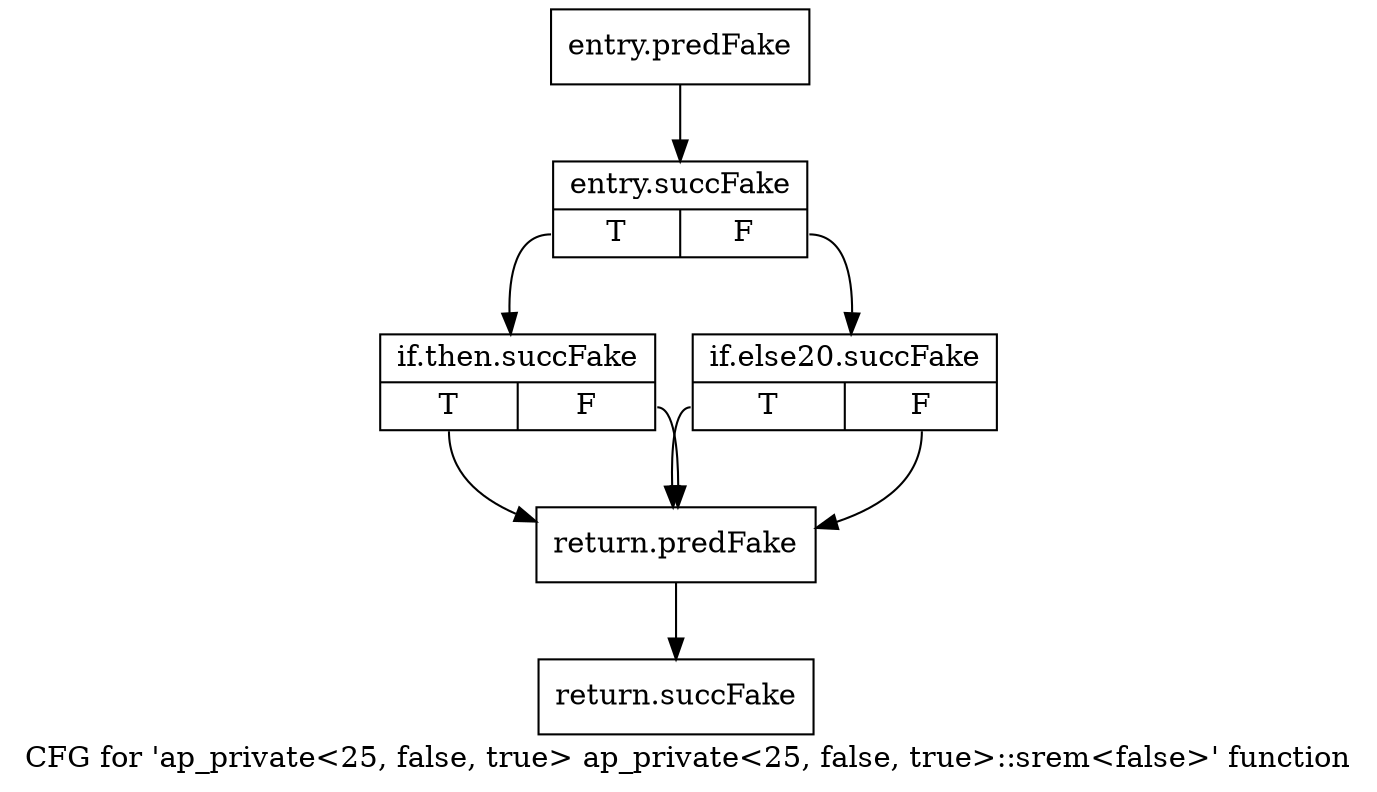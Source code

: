 digraph "CFG for 'ap_private\<25, false, true\> ap_private\<25, false, true\>::srem\<false\>' function" {
	label="CFG for 'ap_private\<25, false, true\> ap_private\<25, false, true\>::srem\<false\>' function";

	Node0x3c19fb0 [shape=record,filename="",linenumber="",label="{entry.predFake}"];
	Node0x3c19fb0 -> Node0x3e96ca0[ callList="" memoryops="" filename="/tools/Xilinx/Vitis_HLS/2022.1/include/etc/ap_private.h" execusionnum="0"];
	Node0x3e96ca0 [shape=record,filename="/tools/Xilinx/Vitis_HLS/2022.1/include/etc/ap_private.h",linenumber="2347",label="{entry.succFake|{<s0>T|<s1>F}}"];
	Node0x3e96ca0:s0 -> Node0x3e96cf0[ callList="" memoryops="" filename="/tools/Xilinx/Vitis_HLS/2022.1/include/etc/ap_private.h" execusionnum="0"];
	Node0x3e96ca0:s1 -> Node0x3e96da0[ callList="" memoryops="" filename="/tools/Xilinx/Vitis_HLS/2022.1/include/etc/ap_private.h" execusionnum="0"];
	Node0x3e96cf0 [shape=record,filename="/tools/Xilinx/Vitis_HLS/2022.1/include/etc/ap_private.h",linenumber="2349",label="{if.then.succFake|{<s0>T|<s1>F}}"];
	Node0x3e96cf0:s0 -> Node0x3c1a230[ callList="" memoryops="" filename="/tools/Xilinx/Vitis_HLS/2022.1/include/etc/ap_private.h" execusionnum="0"];
	Node0x3e96cf0:s1 -> Node0x3c1a230[ callList="" memoryops="" filename="/tools/Xilinx/Vitis_HLS/2022.1/include/etc/ap_private.h" execusionnum="0"];
	Node0x3e96da0 [shape=record,filename="/tools/Xilinx/Vitis_HLS/2022.1/include/etc/ap_private.h",linenumber="2354",label="{if.else20.succFake|{<s0>T|<s1>F}}"];
	Node0x3e96da0:s0 -> Node0x3c1a230[ callList="" memoryops="" filename="/tools/Xilinx/Vitis_HLS/2022.1/include/etc/ap_private.h" execusionnum="0"];
	Node0x3e96da0:s1 -> Node0x3c1a230[ callList="" memoryops="" filename="" execusionnum="0"];
	Node0x3c1a230 [shape=record,filename="/tools/Xilinx/Vitis_HLS/2022.1/include/etc/ap_private.h",linenumber="2359",label="{return.predFake}"];
	Node0x3c1a230 -> Node0x3e96f30[ callList="" memoryops="" filename="/tools/Xilinx/Vitis_HLS/2022.1/include/etc/ap_private.h" execusionnum="0"];
	Node0x3e96f30 [shape=record,filename="/tools/Xilinx/Vitis_HLS/2022.1/include/etc/ap_private.h",linenumber="2359",label="{return.succFake}"];
}

